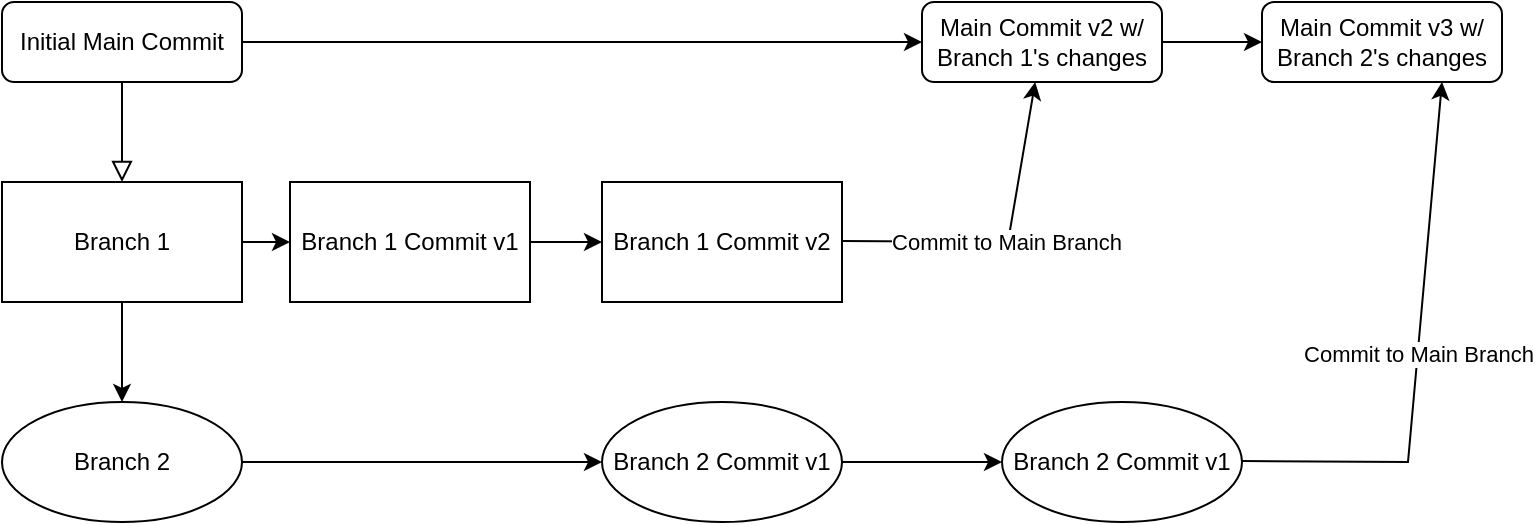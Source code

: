 <mxfile version="20.1.1" type="github">
  <diagram id="C5RBs43oDa-KdzZeNtuy" name="Page-1">
    <mxGraphModel dx="1028" dy="622" grid="1" gridSize="10" guides="1" tooltips="1" connect="1" arrows="1" fold="1" page="1" pageScale="1" pageWidth="827" pageHeight="1169" math="0" shadow="0">
      <root>
        <mxCell id="WIyWlLk6GJQsqaUBKTNV-0" />
        <mxCell id="WIyWlLk6GJQsqaUBKTNV-1" parent="WIyWlLk6GJQsqaUBKTNV-0" />
        <mxCell id="WIyWlLk6GJQsqaUBKTNV-2" value="" style="rounded=0;html=1;jettySize=auto;orthogonalLoop=1;fontSize=11;endArrow=block;endFill=0;endSize=8;strokeWidth=1;shadow=0;labelBackgroundColor=none;edgeStyle=orthogonalEdgeStyle;" parent="WIyWlLk6GJQsqaUBKTNV-1" source="WIyWlLk6GJQsqaUBKTNV-3" edge="1">
          <mxGeometry relative="1" as="geometry">
            <mxPoint x="100" y="190" as="targetPoint" />
          </mxGeometry>
        </mxCell>
        <mxCell id="d51sINgZixLcpiOayRy7-5" value="" style="edgeStyle=orthogonalEdgeStyle;rounded=0;orthogonalLoop=1;jettySize=auto;html=1;" edge="1" parent="WIyWlLk6GJQsqaUBKTNV-1" source="WIyWlLk6GJQsqaUBKTNV-3" target="d51sINgZixLcpiOayRy7-4">
          <mxGeometry relative="1" as="geometry" />
        </mxCell>
        <mxCell id="WIyWlLk6GJQsqaUBKTNV-3" value="Initial Main Commit" style="rounded=1;whiteSpace=wrap;html=1;fontSize=12;glass=0;strokeWidth=1;shadow=0;" parent="WIyWlLk6GJQsqaUBKTNV-1" vertex="1">
          <mxGeometry x="40" y="100" width="120" height="40" as="geometry" />
        </mxCell>
        <mxCell id="d51sINgZixLcpiOayRy7-27" value="" style="edgeStyle=orthogonalEdgeStyle;rounded=0;orthogonalLoop=1;jettySize=auto;html=1;" edge="1" parent="WIyWlLk6GJQsqaUBKTNV-1" source="d51sINgZixLcpiOayRy7-4" target="d51sINgZixLcpiOayRy7-26">
          <mxGeometry relative="1" as="geometry" />
        </mxCell>
        <mxCell id="d51sINgZixLcpiOayRy7-4" value="Main Commit v2 w/ Branch 1&#39;s changes" style="rounded=1;whiteSpace=wrap;html=1;fontSize=12;glass=0;strokeWidth=1;shadow=0;" vertex="1" parent="WIyWlLk6GJQsqaUBKTNV-1">
          <mxGeometry x="500" y="100" width="120" height="40" as="geometry" />
        </mxCell>
        <mxCell id="d51sINgZixLcpiOayRy7-13" value="" style="edgeStyle=orthogonalEdgeStyle;rounded=0;orthogonalLoop=1;jettySize=auto;html=1;" edge="1" parent="WIyWlLk6GJQsqaUBKTNV-1" source="d51sINgZixLcpiOayRy7-11" target="d51sINgZixLcpiOayRy7-12">
          <mxGeometry relative="1" as="geometry" />
        </mxCell>
        <mxCell id="d51sINgZixLcpiOayRy7-15" value="" style="edgeStyle=orthogonalEdgeStyle;rounded=0;orthogonalLoop=1;jettySize=auto;html=1;" edge="1" parent="WIyWlLk6GJQsqaUBKTNV-1" source="d51sINgZixLcpiOayRy7-11" target="d51sINgZixLcpiOayRy7-14">
          <mxGeometry relative="1" as="geometry" />
        </mxCell>
        <mxCell id="d51sINgZixLcpiOayRy7-11" value="Branch 1" style="rounded=0;whiteSpace=wrap;html=1;" vertex="1" parent="WIyWlLk6GJQsqaUBKTNV-1">
          <mxGeometry x="40" y="190" width="120" height="60" as="geometry" />
        </mxCell>
        <mxCell id="d51sINgZixLcpiOayRy7-19" value="" style="edgeStyle=orthogonalEdgeStyle;rounded=0;orthogonalLoop=1;jettySize=auto;html=1;" edge="1" parent="WIyWlLk6GJQsqaUBKTNV-1" source="d51sINgZixLcpiOayRy7-12" target="d51sINgZixLcpiOayRy7-18">
          <mxGeometry relative="1" as="geometry" />
        </mxCell>
        <mxCell id="d51sINgZixLcpiOayRy7-12" value="Branch 1 Commit v1" style="rounded=0;whiteSpace=wrap;html=1;" vertex="1" parent="WIyWlLk6GJQsqaUBKTNV-1">
          <mxGeometry x="184" y="190" width="120" height="60" as="geometry" />
        </mxCell>
        <mxCell id="d51sINgZixLcpiOayRy7-17" value="" style="edgeStyle=orthogonalEdgeStyle;rounded=0;orthogonalLoop=1;jettySize=auto;html=1;" edge="1" parent="WIyWlLk6GJQsqaUBKTNV-1" source="d51sINgZixLcpiOayRy7-14" target="d51sINgZixLcpiOayRy7-16">
          <mxGeometry relative="1" as="geometry" />
        </mxCell>
        <mxCell id="d51sINgZixLcpiOayRy7-14" value="Branch 2" style="ellipse;whiteSpace=wrap;html=1;rounded=0;" vertex="1" parent="WIyWlLk6GJQsqaUBKTNV-1">
          <mxGeometry x="40" y="300" width="120" height="60" as="geometry" />
        </mxCell>
        <mxCell id="d51sINgZixLcpiOayRy7-25" value="" style="edgeStyle=orthogonalEdgeStyle;rounded=0;orthogonalLoop=1;jettySize=auto;html=1;" edge="1" parent="WIyWlLk6GJQsqaUBKTNV-1" source="d51sINgZixLcpiOayRy7-16" target="d51sINgZixLcpiOayRy7-24">
          <mxGeometry relative="1" as="geometry" />
        </mxCell>
        <mxCell id="d51sINgZixLcpiOayRy7-16" value="Branch 2 Commit v1" style="ellipse;whiteSpace=wrap;html=1;rounded=0;" vertex="1" parent="WIyWlLk6GJQsqaUBKTNV-1">
          <mxGeometry x="340" y="300" width="120" height="60" as="geometry" />
        </mxCell>
        <mxCell id="d51sINgZixLcpiOayRy7-18" value="Branch 1 Commit v2" style="rounded=0;whiteSpace=wrap;html=1;" vertex="1" parent="WIyWlLk6GJQsqaUBKTNV-1">
          <mxGeometry x="340" y="190" width="120" height="60" as="geometry" />
        </mxCell>
        <mxCell id="d51sINgZixLcpiOayRy7-20" value="Commit to Main Branch" style="endArrow=classic;html=1;rounded=0;" edge="1" parent="WIyWlLk6GJQsqaUBKTNV-1" target="d51sINgZixLcpiOayRy7-4">
          <mxGeometry relative="1" as="geometry">
            <mxPoint x="460" y="219.5" as="sourcePoint" />
            <mxPoint x="620" y="219.5" as="targetPoint" />
            <Array as="points">
              <mxPoint x="543" y="220" />
            </Array>
          </mxGeometry>
        </mxCell>
        <mxCell id="d51sINgZixLcpiOayRy7-24" value="Branch 2 Commit v1" style="ellipse;whiteSpace=wrap;html=1;rounded=0;" vertex="1" parent="WIyWlLk6GJQsqaUBKTNV-1">
          <mxGeometry x="540" y="300" width="120" height="60" as="geometry" />
        </mxCell>
        <mxCell id="d51sINgZixLcpiOayRy7-26" value="Main Commit v3 w/ Branch 2&#39;s changes" style="rounded=1;whiteSpace=wrap;html=1;fontSize=12;glass=0;strokeWidth=1;shadow=0;" vertex="1" parent="WIyWlLk6GJQsqaUBKTNV-1">
          <mxGeometry x="670" y="100" width="120" height="40" as="geometry" />
        </mxCell>
        <mxCell id="d51sINgZixLcpiOayRy7-28" value="Commit to Main Branch" style="endArrow=classic;html=1;rounded=0;entryX=0.75;entryY=1;entryDx=0;entryDy=0;" edge="1" parent="WIyWlLk6GJQsqaUBKTNV-1" target="d51sINgZixLcpiOayRy7-26">
          <mxGeometry relative="1" as="geometry">
            <mxPoint x="660.0" y="329.5" as="sourcePoint" />
            <mxPoint x="756.6" y="250.0" as="targetPoint" />
            <Array as="points">
              <mxPoint x="743" y="330" />
            </Array>
          </mxGeometry>
        </mxCell>
      </root>
    </mxGraphModel>
  </diagram>
</mxfile>
